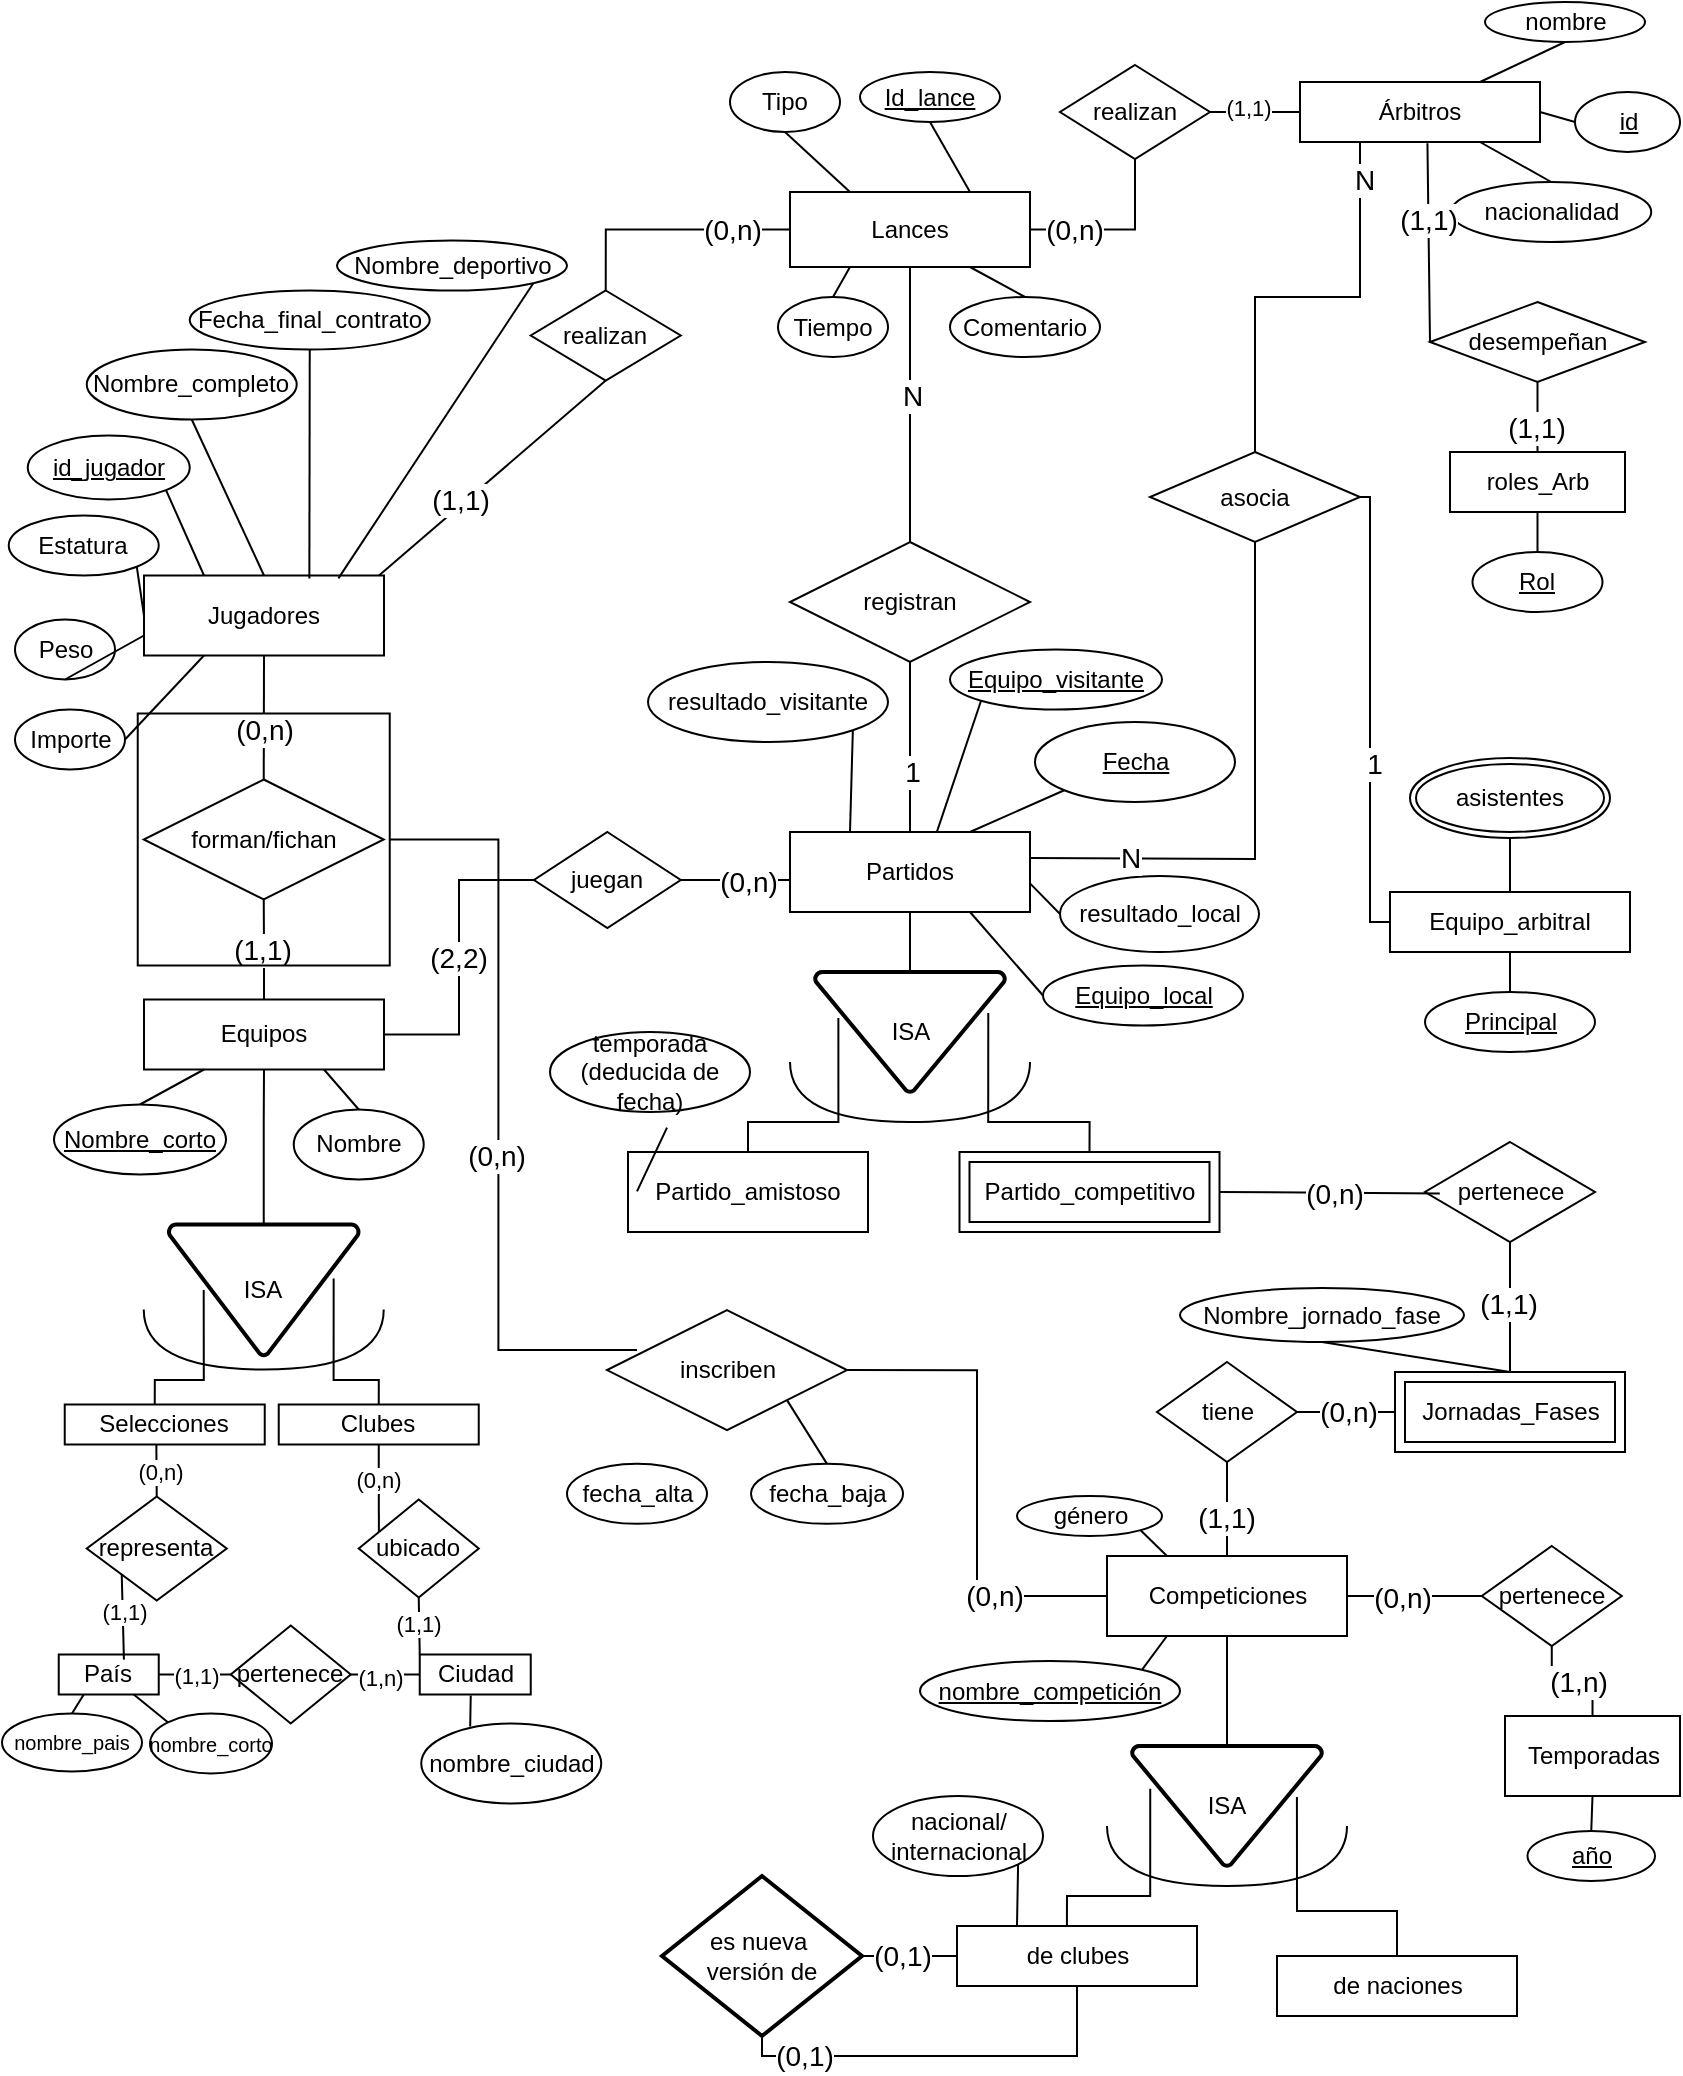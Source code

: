<mxfile version="25.0.3" pages="2">
  <diagram id="R2lEEEUBdFMjLlhIrx00" name="Page-1">
    <mxGraphModel dx="1116" dy="1639" grid="1" gridSize="10" guides="1" tooltips="1" connect="1" arrows="1" fold="1" page="1" pageScale="1" pageWidth="850" pageHeight="1100" math="0" shadow="0" extFonts="Permanent Marker^https://fonts.googleapis.com/css?family=Permanent+Marker">
      <root>
        <mxCell id="0" />
        <mxCell id="1" parent="0" />
        <mxCell id="04urakdWcX9fBKobl6bI-1" value="Partidos" style="rounded=0;whiteSpace=wrap;html=1;" parent="1" vertex="1">
          <mxGeometry x="394" y="-628" width="120" height="40" as="geometry" />
        </mxCell>
        <mxCell id="04urakdWcX9fBKobl6bI-2" value="Equipos" style="rounded=0;whiteSpace=wrap;html=1;" parent="1" vertex="1">
          <mxGeometry x="71" y="-544.25" width="120" height="35" as="geometry" />
        </mxCell>
        <mxCell id="04urakdWcX9fBKobl6bI-6" value="Nombre" style="ellipse;whiteSpace=wrap;html=1;" parent="1" vertex="1">
          <mxGeometry x="145.87" y="-489.25" width="65" height="35" as="geometry" />
        </mxCell>
        <mxCell id="04urakdWcX9fBKobl6bI-9" value="Competiciones" style="rounded=0;whiteSpace=wrap;html=1;" parent="1" vertex="1">
          <mxGeometry x="552.5" y="-266" width="120" height="40" as="geometry" />
        </mxCell>
        <mxCell id="04urakdWcX9fBKobl6bI-11" value="Temporadas" style="rounded=0;whiteSpace=wrap;html=1;" parent="1" vertex="1">
          <mxGeometry x="751.5" y="-186" width="87.5" height="40" as="geometry" />
        </mxCell>
        <mxCell id="04urakdWcX9fBKobl6bI-15" value="Árbitros" style="rounded=0;whiteSpace=wrap;html=1;" parent="1" vertex="1">
          <mxGeometry x="649" y="-1003" width="120" height="30" as="geometry" />
        </mxCell>
        <mxCell id="04urakdWcX9fBKobl6bI-16" value="Equipo_arbitral" style="rounded=0;whiteSpace=wrap;html=1;" parent="1" vertex="1">
          <mxGeometry x="694" y="-598" width="120" height="30" as="geometry" />
        </mxCell>
        <mxCell id="04urakdWcX9fBKobl6bI-17" value="Jugadores" style="rounded=0;whiteSpace=wrap;html=1;" parent="1" vertex="1">
          <mxGeometry x="71" y="-756.25" width="120" height="40" as="geometry" />
        </mxCell>
        <mxCell id="04urakdWcX9fBKobl6bI-18" value="Nombre_completo" style="ellipse;whiteSpace=wrap;html=1;" parent="1" vertex="1">
          <mxGeometry x="42.37" y="-869.25" width="105" height="35" as="geometry" />
        </mxCell>
        <mxCell id="04urakdWcX9fBKobl6bI-19" value="Nombre_deportivo" style="ellipse;whiteSpace=wrap;html=1;" parent="1" vertex="1">
          <mxGeometry x="167.5" y="-923.75" width="115" height="25" as="geometry" />
        </mxCell>
        <mxCell id="04urakdWcX9fBKobl6bI-21" value="Peso" style="ellipse;whiteSpace=wrap;html=1;" parent="1" vertex="1">
          <mxGeometry x="6.5" y="-734.25" width="50" height="30" as="geometry" />
        </mxCell>
        <mxCell id="04urakdWcX9fBKobl6bI-22" value="Estatura" style="ellipse;whiteSpace=wrap;html=1;" parent="1" vertex="1">
          <mxGeometry x="3.37" y="-786.25" width="75" height="30" as="geometry" />
        </mxCell>
        <mxCell id="04urakdWcX9fBKobl6bI-23" value="Fecha_final_contrato" style="ellipse;whiteSpace=wrap;html=1;" parent="1" vertex="1">
          <mxGeometry x="93.87" y="-898.75" width="120" height="29.5" as="geometry" />
        </mxCell>
        <mxCell id="04urakdWcX9fBKobl6bI-24" value="Importe" style="ellipse;whiteSpace=wrap;html=1;" parent="1" vertex="1">
          <mxGeometry x="6.5" y="-689.25" width="55" height="30" as="geometry" />
        </mxCell>
        <mxCell id="04urakdWcX9fBKobl6bI-25" value="Lances" style="rounded=0;whiteSpace=wrap;html=1;" parent="1" vertex="1">
          <mxGeometry x="394" y="-948" width="120" height="37.5" as="geometry" />
        </mxCell>
        <mxCell id="04urakdWcX9fBKobl6bI-26" value="Tipo" style="ellipse;whiteSpace=wrap;html=1;" parent="1" vertex="1">
          <mxGeometry x="364" y="-1008" width="55" height="30" as="geometry" />
        </mxCell>
        <mxCell id="04urakdWcX9fBKobl6bI-27" value="Tiempo" style="ellipse;whiteSpace=wrap;html=1;" parent="1" vertex="1">
          <mxGeometry x="388" y="-895.5" width="55" height="30" as="geometry" />
        </mxCell>
        <mxCell id="04urakdWcX9fBKobl6bI-29" value="Comentario" style="ellipse;whiteSpace=wrap;html=1;" parent="1" vertex="1">
          <mxGeometry x="474" y="-895.5" width="75" height="30" as="geometry" />
        </mxCell>
        <mxCell id="inNDsGXoUcWYAkGI4Rf3-2" value="resultado_local" style="ellipse;whiteSpace=wrap;html=1;" parent="1" vertex="1">
          <mxGeometry x="529" y="-606" width="99.5" height="38" as="geometry" />
        </mxCell>
        <mxCell id="inNDsGXoUcWYAkGI4Rf3-6" value="resultado_visitante" style="ellipse;whiteSpace=wrap;html=1;" parent="1" vertex="1">
          <mxGeometry x="323" y="-713" width="120" height="40" as="geometry" />
        </mxCell>
        <mxCell id="inNDsGXoUcWYAkGI4Rf3-11" value="Partido_amistoso" style="rounded=0;whiteSpace=wrap;html=1;" parent="1" vertex="1">
          <mxGeometry x="313" y="-468" width="120" height="40" as="geometry" />
        </mxCell>
        <mxCell id="YFh-IGeQEtQM-p5CWIq_-4" value="ISA" style="strokeWidth=2;html=1;shape=mxgraph.flowchart.merge_or_storage;whiteSpace=wrap;" parent="1" vertex="1">
          <mxGeometry x="565" y="-171" width="95" height="60" as="geometry" />
        </mxCell>
        <mxCell id="YFh-IGeQEtQM-p5CWIq_-5" value="género" style="ellipse;whiteSpace=wrap;html=1;" parent="1" vertex="1">
          <mxGeometry x="507.5" y="-296" width="72.5" height="20" as="geometry" />
        </mxCell>
        <mxCell id="YFh-IGeQEtQM-p5CWIq_-7" value="de naciones" style="rounded=0;whiteSpace=wrap;html=1;" parent="1" vertex="1">
          <mxGeometry x="637.5" y="-66" width="120" height="30" as="geometry" />
        </mxCell>
        <mxCell id="YFh-IGeQEtQM-p5CWIq_-8" value="de clubes" style="rounded=0;whiteSpace=wrap;html=1;" parent="1" vertex="1">
          <mxGeometry x="477.5" y="-81" width="120" height="30" as="geometry" />
        </mxCell>
        <mxCell id="YFh-IGeQEtQM-p5CWIq_-10" value="nacional/&lt;div&gt;internacional&lt;/div&gt;" style="ellipse;whiteSpace=wrap;html=1;" parent="1" vertex="1">
          <mxGeometry x="435.5" y="-146" width="85" height="40" as="geometry" />
        </mxCell>
        <mxCell id="YFh-IGeQEtQM-p5CWIq_-11" value="es nueva&amp;nbsp;&lt;div&gt;versión de&lt;/div&gt;" style="strokeWidth=2;html=1;shape=mxgraph.flowchart.decision;whiteSpace=wrap;" parent="1" vertex="1">
          <mxGeometry x="330" y="-106" width="100" height="80" as="geometry" />
        </mxCell>
        <mxCell id="YFh-IGeQEtQM-p5CWIq_-15" value="temporada&lt;div&gt;(deducida de fecha)&lt;/div&gt;" style="ellipse;whiteSpace=wrap;html=1;" parent="1" vertex="1">
          <mxGeometry x="274" y="-528" width="100" height="40" as="geometry" />
        </mxCell>
        <mxCell id="YFh-IGeQEtQM-p5CWIq_-20" value="forman/fichan" style="shape=rhombus;perimeter=rhombusPerimeter;whiteSpace=wrap;html=1;align=center;" parent="1" vertex="1">
          <mxGeometry x="70.87" y="-654.25" width="120" height="60" as="geometry" />
        </mxCell>
        <mxCell id="YFh-IGeQEtQM-p5CWIq_-23" value="asocia" style="shape=rhombus;perimeter=rhombusPerimeter;whiteSpace=wrap;html=1;align=center;" parent="1" vertex="1">
          <mxGeometry x="574" y="-818" width="105" height="45" as="geometry" />
        </mxCell>
        <mxCell id="Gta5DQi-riPikVPDDbvj-3" value="realizan" style="shape=rhombus;perimeter=rhombusPerimeter;whiteSpace=wrap;html=1;align=center;" parent="1" vertex="1">
          <mxGeometry x="264.37" y="-898.75" width="75" height="45" as="geometry" />
        </mxCell>
        <mxCell id="Gta5DQi-riPikVPDDbvj-6" value="asistentes" style="ellipse;shape=doubleEllipse;margin=3;whiteSpace=wrap;html=1;align=center;" parent="1" vertex="1">
          <mxGeometry x="704" y="-665" width="100" height="40" as="geometry" />
        </mxCell>
        <mxCell id="Gta5DQi-riPikVPDDbvj-8" value="roles_Arb" style="whiteSpace=wrap;html=1;align=center;" parent="1" vertex="1">
          <mxGeometry x="724" y="-818" width="87.5" height="30" as="geometry" />
        </mxCell>
        <mxCell id="Gta5DQi-riPikVPDDbvj-9" value="Rol" style="ellipse;whiteSpace=wrap;html=1;align=center;fontStyle=4;" parent="1" vertex="1">
          <mxGeometry x="735.25" y="-768" width="65" height="30" as="geometry" />
        </mxCell>
        <mxCell id="Gta5DQi-riPikVPDDbvj-10" value="inscriben" style="shape=rhombus;perimeter=rhombusPerimeter;whiteSpace=wrap;html=1;align=center;" parent="1" vertex="1">
          <mxGeometry x="302.5" y="-388.94" width="120" height="60" as="geometry" />
        </mxCell>
        <mxCell id="Gta5DQi-riPikVPDDbvj-18" value="desempeñan" style="shape=rhombus;perimeter=rhombusPerimeter;whiteSpace=wrap;html=1;align=center;" parent="1" vertex="1">
          <mxGeometry x="714" y="-893" width="107.5" height="40" as="geometry" />
        </mxCell>
        <mxCell id="Gta5DQi-riPikVPDDbvj-20" value="año" style="ellipse;whiteSpace=wrap;html=1;align=center;fontStyle=4;" parent="1" vertex="1">
          <mxGeometry x="762.75" y="-128.5" width="63.75" height="25" as="geometry" />
        </mxCell>
        <mxCell id="Gta5DQi-riPikVPDDbvj-22" value="pertenece" style="shape=rhombus;perimeter=rhombusPerimeter;whiteSpace=wrap;html=1;align=center;" parent="1" vertex="1">
          <mxGeometry x="711.5" y="-473" width="85" height="50" as="geometry" />
        </mxCell>
        <mxCell id="Gta5DQi-riPikVPDDbvj-24" value="nombre_competición" style="ellipse;whiteSpace=wrap;html=1;align=center;fontStyle=4;" parent="1" vertex="1">
          <mxGeometry x="459" y="-213.5" width="130" height="30" as="geometry" />
        </mxCell>
        <mxCell id="Gta5DQi-riPikVPDDbvj-27" value="nacionalidad" style="ellipse;whiteSpace=wrap;html=1;align=center;" parent="1" vertex="1">
          <mxGeometry x="724.63" y="-953" width="100" height="30" as="geometry" />
        </mxCell>
        <mxCell id="Gta5DQi-riPikVPDDbvj-28" value="id" style="ellipse;whiteSpace=wrap;html=1;align=center;fontStyle=4;" parent="1" vertex="1">
          <mxGeometry x="786.5" y="-998" width="52.5" height="30" as="geometry" />
        </mxCell>
        <mxCell id="Gta5DQi-riPikVPDDbvj-29" value="nombre" style="ellipse;whiteSpace=wrap;html=1;align=center;" parent="1" vertex="1">
          <mxGeometry x="741.5" y="-1043" width="80" height="20" as="geometry" />
        </mxCell>
        <mxCell id="Gta5DQi-riPikVPDDbvj-33" value="fecha_alta" style="ellipse;whiteSpace=wrap;html=1;align=center;" parent="1" vertex="1">
          <mxGeometry x="282.5" y="-312.07" width="70" height="30" as="geometry" />
        </mxCell>
        <mxCell id="Gta5DQi-riPikVPDDbvj-35" value="fecha_baja" style="ellipse;whiteSpace=wrap;html=1;align=center;" parent="1" vertex="1">
          <mxGeometry x="374.5" y="-312.07" width="76" height="30" as="geometry" />
        </mxCell>
        <mxCell id="Gta5DQi-riPikVPDDbvj-36" value="registran" style="shape=rhombus;perimeter=rhombusPerimeter;whiteSpace=wrap;html=1;align=center;" parent="1" vertex="1">
          <mxGeometry x="394" y="-773" width="120" height="60" as="geometry" />
        </mxCell>
        <mxCell id="Gta5DQi-riPikVPDDbvj-40" value="realizan" style="shape=rhombus;perimeter=rhombusPerimeter;whiteSpace=wrap;html=1;align=center;" parent="1" vertex="1">
          <mxGeometry x="529" y="-1011.5" width="75" height="47" as="geometry" />
        </mxCell>
        <mxCell id="Gta5DQi-riPikVPDDbvj-48" value="ISA" style="strokeWidth=2;html=1;shape=mxgraph.flowchart.merge_or_storage;whiteSpace=wrap;" parent="1" vertex="1">
          <mxGeometry x="406.5" y="-558" width="95" height="60" as="geometry" />
        </mxCell>
        <mxCell id="cS88r38_KW8MVmtZ6D21-2" value="ISA" style="strokeWidth=2;html=1;shape=mxgraph.flowchart.merge_or_storage;whiteSpace=wrap;" parent="1" vertex="1">
          <mxGeometry x="83.37" y="-431.75" width="95" height="65.5" as="geometry" />
        </mxCell>
        <mxCell id="cS88r38_KW8MVmtZ6D21-3" value="Selecciones" style="rounded=0;whiteSpace=wrap;html=1;" parent="1" vertex="1">
          <mxGeometry x="31.37" y="-341.75" width="100" height="20" as="geometry" />
        </mxCell>
        <mxCell id="cS88r38_KW8MVmtZ6D21-5" value="Clubes" style="rounded=0;whiteSpace=wrap;html=1;" parent="1" vertex="1">
          <mxGeometry x="138.37" y="-341.75" width="100" height="20" as="geometry" />
        </mxCell>
        <mxCell id="cS88r38_KW8MVmtZ6D21-15" value="Jornadas_Fases" style="shape=ext;margin=3;double=1;whiteSpace=wrap;html=1;align=center;" parent="1" vertex="1">
          <mxGeometry x="696.5" y="-358" width="115" height="40" as="geometry" />
        </mxCell>
        <mxCell id="cS88r38_KW8MVmtZ6D21-17" value="tiene" style="shape=rhombus;perimeter=rhombusPerimeter;whiteSpace=wrap;html=1;align=center;" parent="1" vertex="1">
          <mxGeometry x="577.5" y="-363" width="70" height="50" as="geometry" />
        </mxCell>
        <mxCell id="cS88r38_KW8MVmtZ6D21-23" value="pertenece" style="shape=rhombus;perimeter=rhombusPerimeter;whiteSpace=wrap;html=1;align=center;" parent="1" vertex="1">
          <mxGeometry x="739.88" y="-271" width="70" height="50" as="geometry" />
        </mxCell>
        <mxCell id="LJqsEhRlSRcl8UIKpy76-1" value="" style="endArrow=none;html=1;rounded=0;fontSize=12;startSize=8;endSize=8;curved=1;entryX=0.5;entryY=1;entryDx=0;entryDy=0;exitX=0.5;exitY=0;exitDx=0;exitDy=0;" parent="1" source="Gta5DQi-riPikVPDDbvj-8" target="Gta5DQi-riPikVPDDbvj-18" edge="1">
          <mxGeometry width="50" height="50" relative="1" as="geometry">
            <mxPoint x="632.75" y="-807.5" as="sourcePoint" />
            <mxPoint x="682.75" y="-857.5" as="targetPoint" />
          </mxGeometry>
        </mxCell>
        <mxCell id="TzkVPNW5jithaWXrd3FV-46" value="&lt;font style=&quot;font-size: 14px;&quot;&gt;(1,1)&lt;/font&gt;" style="edgeLabel;html=1;align=center;verticalAlign=middle;resizable=0;points=[];" parent="LJqsEhRlSRcl8UIKpy76-1" vertex="1" connectable="0">
          <mxGeometry x="-0.319" y="1" relative="1" as="geometry">
            <mxPoint as="offset" />
          </mxGeometry>
        </mxCell>
        <mxCell id="LJqsEhRlSRcl8UIKpy76-2" value="" style="endArrow=none;html=1;rounded=0;fontSize=12;startSize=8;endSize=8;curved=1;entryX=0;entryY=0.5;entryDx=0;entryDy=0;exitX=0.531;exitY=1.022;exitDx=0;exitDy=0;exitPerimeter=0;" parent="1" source="04urakdWcX9fBKobl6bI-15" target="Gta5DQi-riPikVPDDbvj-18" edge="1">
          <mxGeometry width="50" height="50" relative="1" as="geometry">
            <mxPoint x="676.5" y="-753" as="sourcePoint" />
            <mxPoint x="726.5" y="-803" as="targetPoint" />
          </mxGeometry>
        </mxCell>
        <mxCell id="TzkVPNW5jithaWXrd3FV-47" value="&lt;font style=&quot;font-size: 14px;&quot;&gt;(1,1)&lt;/font&gt;" style="edgeLabel;html=1;align=center;verticalAlign=middle;resizable=0;points=[];" parent="LJqsEhRlSRcl8UIKpy76-2" vertex="1" connectable="0">
          <mxGeometry x="-0.233" relative="1" as="geometry">
            <mxPoint as="offset" />
          </mxGeometry>
        </mxCell>
        <mxCell id="LJqsEhRlSRcl8UIKpy76-3" value="" style="endArrow=none;html=1;rounded=0;fontSize=12;startSize=8;endSize=8;entryX=0.25;entryY=1;entryDx=0;entryDy=0;exitX=0.5;exitY=0;exitDx=0;exitDy=0;edgeStyle=orthogonalEdgeStyle;" parent="1" source="YFh-IGeQEtQM-p5CWIq_-23" target="04urakdWcX9fBKobl6bI-15" edge="1">
          <mxGeometry width="50" height="50" relative="1" as="geometry">
            <mxPoint x="669" y="-758" as="sourcePoint" />
            <mxPoint x="719" y="-808" as="targetPoint" />
          </mxGeometry>
        </mxCell>
        <mxCell id="SiwQUYb9ngDk87hLv0Yr-3" value="&lt;font style=&quot;font-size: 14px;&quot;&gt;N&lt;/font&gt;" style="edgeLabel;html=1;align=center;verticalAlign=middle;resizable=0;points=[];" parent="LJqsEhRlSRcl8UIKpy76-3" vertex="1" connectable="0">
          <mxGeometry x="0.658" relative="1" as="geometry">
            <mxPoint x="2" y="-17" as="offset" />
          </mxGeometry>
        </mxCell>
        <mxCell id="LJqsEhRlSRcl8UIKpy76-4" value="" style="endArrow=none;html=1;rounded=0;fontSize=12;startSize=8;endSize=8;entryX=1;entryY=0.5;entryDx=0;entryDy=0;exitX=0;exitY=0.5;exitDx=0;exitDy=0;edgeStyle=orthogonalEdgeStyle;" parent="1" source="04urakdWcX9fBKobl6bI-16" target="YFh-IGeQEtQM-p5CWIq_-23" edge="1">
          <mxGeometry width="50" height="50" relative="1" as="geometry">
            <mxPoint x="669" y="-618" as="sourcePoint" />
            <mxPoint x="719" y="-668" as="targetPoint" />
            <Array as="points">
              <mxPoint x="684" y="-583" />
              <mxPoint x="684" y="-795" />
            </Array>
          </mxGeometry>
        </mxCell>
        <mxCell id="SiwQUYb9ngDk87hLv0Yr-30" value="&lt;font style=&quot;font-size: 14px;&quot;&gt;1&lt;/font&gt;" style="edgeLabel;html=1;align=center;verticalAlign=middle;resizable=0;points=[];" parent="LJqsEhRlSRcl8UIKpy76-4" vertex="1" connectable="0">
          <mxGeometry x="-0.212" y="-2" relative="1" as="geometry">
            <mxPoint as="offset" />
          </mxGeometry>
        </mxCell>
        <mxCell id="LJqsEhRlSRcl8UIKpy76-5" value="" style="endArrow=none;html=1;rounded=0;fontSize=12;startSize=8;endSize=8;entryX=0.5;entryY=1;entryDx=0;entryDy=0;exitX=1;exitY=0.5;exitDx=0;exitDy=0;edgeStyle=orthogonalEdgeStyle;" parent="1" source="04urakdWcX9fBKobl6bI-25" target="Gta5DQi-riPikVPDDbvj-40" edge="1">
          <mxGeometry width="50" height="50" relative="1" as="geometry">
            <mxPoint x="669" y="-608" as="sourcePoint" />
            <mxPoint x="719" y="-658" as="targetPoint" />
          </mxGeometry>
        </mxCell>
        <mxCell id="TzkVPNW5jithaWXrd3FV-45" value="&lt;font style=&quot;font-size: 14px;&quot;&gt;(0,n)&lt;/font&gt;" style="edgeLabel;html=1;align=center;verticalAlign=middle;resizable=0;points=[];" parent="LJqsEhRlSRcl8UIKpy76-5" vertex="1" connectable="0">
          <mxGeometry x="-0.499" relative="1" as="geometry">
            <mxPoint as="offset" />
          </mxGeometry>
        </mxCell>
        <mxCell id="LJqsEhRlSRcl8UIKpy76-6" value="" style="endArrow=none;html=1;rounded=0;fontSize=12;startSize=8;endSize=8;curved=1;exitX=1;exitY=0.5;exitDx=0;exitDy=0;entryX=0;entryY=0.5;entryDx=0;entryDy=0;" parent="1" source="Gta5DQi-riPikVPDDbvj-40" target="04urakdWcX9fBKobl6bI-15" edge="1">
          <mxGeometry width="50" height="50" relative="1" as="geometry">
            <mxPoint x="669" y="-608" as="sourcePoint" />
            <mxPoint x="639" y="-994" as="targetPoint" />
          </mxGeometry>
        </mxCell>
        <mxCell id="TzkVPNW5jithaWXrd3FV-44" value="(1,1)" style="edgeLabel;html=1;align=center;verticalAlign=middle;resizable=0;points=[];" parent="LJqsEhRlSRcl8UIKpy76-6" vertex="1" connectable="0">
          <mxGeometry x="-0.15" y="2" relative="1" as="geometry">
            <mxPoint as="offset" />
          </mxGeometry>
        </mxCell>
        <mxCell id="LJqsEhRlSRcl8UIKpy76-8" value="" style="endArrow=none;html=1;rounded=0;fontSize=12;startSize=8;endSize=8;entryX=0;entryY=0.5;entryDx=0;entryDy=0;exitX=0.5;exitY=0;exitDx=0;exitDy=0;edgeStyle=orthogonalEdgeStyle;" parent="1" source="Gta5DQi-riPikVPDDbvj-3" target="04urakdWcX9fBKobl6bI-25" edge="1">
          <mxGeometry width="50" height="50" relative="1" as="geometry">
            <mxPoint x="539" y="-828" as="sourcePoint" />
            <mxPoint x="589" y="-878" as="targetPoint" />
          </mxGeometry>
        </mxCell>
        <mxCell id="TzkVPNW5jithaWXrd3FV-42" value="&lt;font style=&quot;font-size: 14px;&quot;&gt;(0,n)&lt;/font&gt;" style="edgeLabel;html=1;align=center;verticalAlign=middle;resizable=0;points=[];" parent="LJqsEhRlSRcl8UIKpy76-8" vertex="1" connectable="0">
          <mxGeometry x="0.521" relative="1" as="geometry">
            <mxPoint as="offset" />
          </mxGeometry>
        </mxCell>
        <mxCell id="LJqsEhRlSRcl8UIKpy76-9" value="" style="endArrow=none;html=1;rounded=0;fontSize=12;startSize=8;endSize=8;curved=1;entryX=0.5;entryY=1;entryDx=0;entryDy=0;exitX=0.5;exitY=0;exitDx=0;exitDy=0;" parent="1" source="Gta5DQi-riPikVPDDbvj-36" target="04urakdWcX9fBKobl6bI-25" edge="1">
          <mxGeometry width="50" height="50" relative="1" as="geometry">
            <mxPoint x="539" y="-738" as="sourcePoint" />
            <mxPoint x="589" y="-788" as="targetPoint" />
          </mxGeometry>
        </mxCell>
        <mxCell id="SiwQUYb9ngDk87hLv0Yr-42" value="&lt;font style=&quot;font-size: 14px;&quot;&gt;N&lt;/font&gt;" style="edgeLabel;html=1;align=center;verticalAlign=middle;resizable=0;points=[];" parent="LJqsEhRlSRcl8UIKpy76-9" vertex="1" connectable="0">
          <mxGeometry x="0.062" y="-1" relative="1" as="geometry">
            <mxPoint as="offset" />
          </mxGeometry>
        </mxCell>
        <mxCell id="LJqsEhRlSRcl8UIKpy76-10" value="" style="endArrow=none;html=1;rounded=0;fontSize=12;startSize=8;endSize=8;curved=1;entryX=0.5;entryY=1;entryDx=0;entryDy=0;exitX=0.979;exitY=0;exitDx=0;exitDy=0;exitPerimeter=0;" parent="1" source="04urakdWcX9fBKobl6bI-17" target="Gta5DQi-riPikVPDDbvj-3" edge="1">
          <mxGeometry width="50" height="50" relative="1" as="geometry">
            <mxPoint x="539" y="-874.25" as="sourcePoint" />
            <mxPoint x="589" y="-924.25" as="targetPoint" />
          </mxGeometry>
        </mxCell>
        <mxCell id="TzkVPNW5jithaWXrd3FV-43" value="&lt;font style=&quot;font-size: 14px;&quot;&gt;(1,1)&lt;/font&gt;" style="edgeLabel;html=1;align=center;verticalAlign=middle;resizable=0;points=[];" parent="LJqsEhRlSRcl8UIKpy76-10" vertex="1" connectable="0">
          <mxGeometry x="-0.289" y="-1" relative="1" as="geometry">
            <mxPoint x="-1" y="-4" as="offset" />
          </mxGeometry>
        </mxCell>
        <mxCell id="LJqsEhRlSRcl8UIKpy76-13" value="" style="endArrow=none;html=1;rounded=0;fontSize=12;startSize=8;endSize=8;entryX=0.5;entryY=1;entryDx=0;entryDy=0;exitX=0.5;exitY=0;exitDx=0;exitDy=0;edgeStyle=orthogonalEdgeStyle;" parent="1" source="04urakdWcX9fBKobl6bI-2" target="YFh-IGeQEtQM-p5CWIq_-20" edge="1">
          <mxGeometry width="50" height="50" relative="1" as="geometry">
            <mxPoint x="539" y="-684.25" as="sourcePoint" />
            <mxPoint x="589" y="-734.25" as="targetPoint" />
          </mxGeometry>
        </mxCell>
        <mxCell id="SiwQUYb9ngDk87hLv0Yr-32" value="&lt;font style=&quot;font-size: 14px;&quot;&gt;(1,1)&lt;/font&gt;" style="edgeLabel;html=1;align=center;verticalAlign=middle;resizable=0;points=[];" parent="LJqsEhRlSRcl8UIKpy76-13" vertex="1" connectable="0">
          <mxGeometry x="-0.224" y="-3" relative="1" as="geometry">
            <mxPoint x="-4" y="-6" as="offset" />
          </mxGeometry>
        </mxCell>
        <mxCell id="LJqsEhRlSRcl8UIKpy76-14" value="" style="endArrow=none;html=1;rounded=0;fontSize=12;startSize=8;endSize=8;entryX=0.5;entryY=1;entryDx=0;entryDy=0;edgeStyle=elbowEdgeStyle;elbow=vertical;exitX=0.5;exitY=0;exitDx=0;exitDy=0;exitPerimeter=0;" parent="1" source="cS88r38_KW8MVmtZ6D21-2" target="04urakdWcX9fBKobl6bI-2" edge="1">
          <mxGeometry width="50" height="50" relative="1" as="geometry">
            <mxPoint x="539" y="-474.25" as="sourcePoint" />
            <mxPoint x="589" y="-524.25" as="targetPoint" />
            <Array as="points">
              <mxPoint x="139" y="-484.25" />
            </Array>
          </mxGeometry>
        </mxCell>
        <mxCell id="LJqsEhRlSRcl8UIKpy76-15" value="" style="endArrow=none;html=1;rounded=0;fontSize=12;startSize=8;endSize=8;entryX=1;entryY=0.5;entryDx=0;entryDy=0;exitX=0.125;exitY=0.333;exitDx=0;exitDy=0;exitPerimeter=0;edgeStyle=orthogonalEdgeStyle;" parent="1" source="Gta5DQi-riPikVPDDbvj-10" target="XiUle8GG6skzjTlj86Vm-17" edge="1">
          <mxGeometry width="50" height="50" relative="1" as="geometry">
            <mxPoint x="539" y="-338" as="sourcePoint" />
            <mxPoint x="589" y="-388" as="targetPoint" />
          </mxGeometry>
        </mxCell>
        <mxCell id="SiwQUYb9ngDk87hLv0Yr-49" value="&lt;font style=&quot;font-size: 14px;&quot;&gt;(0,n)&lt;/font&gt;" style="edgeLabel;html=1;align=center;verticalAlign=middle;resizable=0;points=[];" parent="LJqsEhRlSRcl8UIKpy76-15" vertex="1" connectable="0">
          <mxGeometry x="-0.121" y="1" relative="1" as="geometry">
            <mxPoint as="offset" />
          </mxGeometry>
        </mxCell>
        <mxCell id="LJqsEhRlSRcl8UIKpy76-16" value="" style="endArrow=none;html=1;rounded=0;fontSize=12;startSize=8;endSize=8;entryX=0.184;entryY=0.5;entryDx=0;entryDy=0;entryPerimeter=0;exitX=0.45;exitY=0;exitDx=0;exitDy=0;exitPerimeter=0;edgeStyle=orthogonalEdgeStyle;" parent="1" source="cS88r38_KW8MVmtZ6D21-3" target="cS88r38_KW8MVmtZ6D21-2" edge="1">
          <mxGeometry width="50" height="50" relative="1" as="geometry">
            <mxPoint x="553.37" y="-431.75" as="sourcePoint" />
            <mxPoint x="603.37" y="-481.75" as="targetPoint" />
          </mxGeometry>
        </mxCell>
        <mxCell id="LJqsEhRlSRcl8UIKpy76-17" value="" style="endArrow=none;html=1;rounded=0;fontSize=12;startSize=8;endSize=8;exitX=0.5;exitY=0;exitDx=0;exitDy=0;entryX=0.868;entryY=0.412;entryDx=0;entryDy=0;entryPerimeter=0;edgeStyle=orthogonalEdgeStyle;" parent="1" source="cS88r38_KW8MVmtZ6D21-5" target="cS88r38_KW8MVmtZ6D21-2" edge="1">
          <mxGeometry width="50" height="50" relative="1" as="geometry">
            <mxPoint x="553.37" y="-431.75" as="sourcePoint" />
            <mxPoint x="173.37" y="-401.75" as="targetPoint" />
          </mxGeometry>
        </mxCell>
        <mxCell id="LJqsEhRlSRcl8UIKpy76-18" value="" style="endArrow=none;html=1;rounded=0;fontSize=12;startSize=8;endSize=8;entryX=1;entryY=0.5;entryDx=0;entryDy=0;exitX=0;exitY=0.5;exitDx=0;exitDy=0;edgeStyle=orthogonalEdgeStyle;" parent="1" source="04urakdWcX9fBKobl6bI-9" target="Gta5DQi-riPikVPDDbvj-10" edge="1">
          <mxGeometry width="50" height="50" relative="1" as="geometry">
            <mxPoint x="539" y="-338" as="sourcePoint" />
            <mxPoint x="589" y="-388" as="targetPoint" />
          </mxGeometry>
        </mxCell>
        <mxCell id="SiwQUYb9ngDk87hLv0Yr-50" value="&lt;font style=&quot;font-size: 14px;&quot;&gt;(0,n)&lt;/font&gt;" style="edgeLabel;html=1;align=center;verticalAlign=middle;resizable=0;points=[];" parent="LJqsEhRlSRcl8UIKpy76-18" vertex="1" connectable="0">
          <mxGeometry x="-0.53" y="2" relative="1" as="geometry">
            <mxPoint y="-2" as="offset" />
          </mxGeometry>
        </mxCell>
        <mxCell id="LJqsEhRlSRcl8UIKpy76-19" value="" style="endArrow=none;html=1;rounded=0;fontSize=12;startSize=8;endSize=8;curved=1;entryX=0;entryY=0.5;entryDx=0;entryDy=0;exitX=1;exitY=0.5;exitDx=0;exitDy=0;exitPerimeter=0;" parent="1" source="YFh-IGeQEtQM-p5CWIq_-11" target="YFh-IGeQEtQM-p5CWIq_-8" edge="1">
          <mxGeometry width="50" height="50" relative="1" as="geometry">
            <mxPoint x="387.5" y="-76" as="sourcePoint" />
            <mxPoint x="667.5" y="-276" as="targetPoint" />
          </mxGeometry>
        </mxCell>
        <mxCell id="SiwQUYb9ngDk87hLv0Yr-55" value="&lt;font style=&quot;font-size: 14px;&quot;&gt;(0,1)&lt;/font&gt;" style="edgeLabel;html=1;align=center;verticalAlign=middle;resizable=0;points=[];" parent="LJqsEhRlSRcl8UIKpy76-19" vertex="1" connectable="0">
          <mxGeometry x="-0.163" relative="1" as="geometry">
            <mxPoint as="offset" />
          </mxGeometry>
        </mxCell>
        <mxCell id="LJqsEhRlSRcl8UIKpy76-20" value="" style="endArrow=none;html=1;rounded=0;fontSize=12;startSize=8;endSize=8;exitX=0.5;exitY=1;exitDx=0;exitDy=0;exitPerimeter=0;entryX=0.5;entryY=1;entryDx=0;entryDy=0;edgeStyle=orthogonalEdgeStyle;" parent="1" source="YFh-IGeQEtQM-p5CWIq_-11" target="YFh-IGeQEtQM-p5CWIq_-8" edge="1">
          <mxGeometry width="50" height="50" relative="1" as="geometry">
            <mxPoint x="617.5" y="-226" as="sourcePoint" />
            <mxPoint x="667.5" y="-276" as="targetPoint" />
          </mxGeometry>
        </mxCell>
        <mxCell id="SiwQUYb9ngDk87hLv0Yr-56" value="&lt;font style=&quot;font-size: 14px;&quot;&gt;(0,1)&lt;/font&gt;" style="edgeLabel;html=1;align=center;verticalAlign=middle;resizable=0;points=[];" parent="LJqsEhRlSRcl8UIKpy76-20" vertex="1" connectable="0">
          <mxGeometry x="-0.699" relative="1" as="geometry">
            <mxPoint as="offset" />
          </mxGeometry>
        </mxCell>
        <mxCell id="LJqsEhRlSRcl8UIKpy76-22" value="" style="endArrow=none;html=1;rounded=0;fontSize=12;startSize=8;endSize=8;exitX=0.458;exitY=0.018;exitDx=0;exitDy=0;exitPerimeter=0;entryX=0.096;entryY=0.356;entryDx=0;entryDy=0;entryPerimeter=0;edgeStyle=orthogonalEdgeStyle;" parent="1" source="YFh-IGeQEtQM-p5CWIq_-8" target="YFh-IGeQEtQM-p5CWIq_-4" edge="1">
          <mxGeometry width="50" height="50" relative="1" as="geometry">
            <mxPoint x="617.5" y="-241" as="sourcePoint" />
            <mxPoint x="667.5" y="-291" as="targetPoint" />
          </mxGeometry>
        </mxCell>
        <mxCell id="LJqsEhRlSRcl8UIKpy76-23" value="" style="endArrow=none;html=1;rounded=0;fontSize=12;startSize=8;endSize=8;exitX=0.5;exitY=0;exitDx=0;exitDy=0;entryX=0.868;entryY=0.426;entryDx=0;entryDy=0;entryPerimeter=0;edgeStyle=orthogonalEdgeStyle;" parent="1" source="YFh-IGeQEtQM-p5CWIq_-7" target="YFh-IGeQEtQM-p5CWIq_-4" edge="1">
          <mxGeometry width="50" height="50" relative="1" as="geometry">
            <mxPoint x="617.5" y="-241" as="sourcePoint" />
            <mxPoint x="667.5" y="-291" as="targetPoint" />
          </mxGeometry>
        </mxCell>
        <mxCell id="LJqsEhRlSRcl8UIKpy76-24" value="" style="endArrow=none;html=1;rounded=0;fontSize=12;startSize=8;endSize=8;curved=1;exitX=0.5;exitY=0;exitDx=0;exitDy=0;exitPerimeter=0;entryX=0.5;entryY=1;entryDx=0;entryDy=0;" parent="1" source="YFh-IGeQEtQM-p5CWIq_-4" target="04urakdWcX9fBKobl6bI-9" edge="1">
          <mxGeometry width="50" height="50" relative="1" as="geometry">
            <mxPoint x="617.5" y="-306" as="sourcePoint" />
            <mxPoint x="667.5" y="-356" as="targetPoint" />
          </mxGeometry>
        </mxCell>
        <mxCell id="LJqsEhRlSRcl8UIKpy76-27" value="" style="endArrow=none;html=1;rounded=0;fontSize=12;startSize=8;endSize=8;entryX=0.5;entryY=0;entryDx=0;entryDy=0;exitX=0.5;exitY=1;exitDx=0;exitDy=0;edgeStyle=orthogonalEdgeStyle;" parent="1" source="cS88r38_KW8MVmtZ6D21-23" target="04urakdWcX9fBKobl6bI-11" edge="1">
          <mxGeometry width="50" height="50" relative="1" as="geometry">
            <mxPoint x="758.88" y="-213.5" as="sourcePoint" />
            <mxPoint x="806.13" y="-216" as="targetPoint" />
          </mxGeometry>
        </mxCell>
        <mxCell id="SiwQUYb9ngDk87hLv0Yr-53" value="&lt;font style=&quot;font-size: 14px;&quot;&gt;(1,n)&lt;/font&gt;" style="edgeLabel;html=1;align=center;verticalAlign=middle;resizable=0;points=[];" parent="LJqsEhRlSRcl8UIKpy76-27" vertex="1" connectable="0">
          <mxGeometry x="0.092" relative="1" as="geometry">
            <mxPoint as="offset" />
          </mxGeometry>
        </mxCell>
        <mxCell id="LJqsEhRlSRcl8UIKpy76-28" value="" style="endArrow=none;html=1;rounded=0;fontSize=12;startSize=8;endSize=8;exitX=0.5;exitY=0;exitDx=0;exitDy=0;edgeStyle=orthogonalEdgeStyle;entryX=0.5;entryY=1;entryDx=0;entryDy=0;" parent="1" source="04urakdWcX9fBKobl6bI-9" target="cS88r38_KW8MVmtZ6D21-17" edge="1">
          <mxGeometry width="50" height="50" relative="1" as="geometry">
            <mxPoint x="657.5" y="-306" as="sourcePoint" />
            <mxPoint x="613" y="-311" as="targetPoint" />
            <Array as="points">
              <mxPoint x="613" y="-290" />
              <mxPoint x="613" y="-290" />
            </Array>
          </mxGeometry>
        </mxCell>
        <mxCell id="SiwQUYb9ngDk87hLv0Yr-60" value="&lt;font style=&quot;font-size: 14px;&quot;&gt;(1,1)&lt;/font&gt;" style="edgeLabel;html=1;align=center;verticalAlign=middle;resizable=0;points=[];" parent="LJqsEhRlSRcl8UIKpy76-28" vertex="1" connectable="0">
          <mxGeometry x="-0.184" y="1" relative="1" as="geometry">
            <mxPoint as="offset" />
          </mxGeometry>
        </mxCell>
        <mxCell id="LJqsEhRlSRcl8UIKpy76-30" value="" style="endArrow=none;html=1;rounded=0;fontSize=12;startSize=8;endSize=8;entryX=0;entryY=0.5;entryDx=0;entryDy=0;exitX=1;exitY=0.5;exitDx=0;exitDy=0;edgeStyle=orthogonalEdgeStyle;" parent="1" source="cS88r38_KW8MVmtZ6D21-17" target="cS88r38_KW8MVmtZ6D21-15" edge="1">
          <mxGeometry width="50" height="50" relative="1" as="geometry">
            <mxPoint x="657.5" y="-306" as="sourcePoint" />
            <mxPoint x="842.5" y="-336" as="targetPoint" />
          </mxGeometry>
        </mxCell>
        <mxCell id="SiwQUYb9ngDk87hLv0Yr-59" value="&lt;font style=&quot;font-size: 14px;&quot;&gt;(0,n)&lt;/font&gt;" style="edgeLabel;html=1;align=center;verticalAlign=middle;resizable=0;points=[];" parent="LJqsEhRlSRcl8UIKpy76-30" vertex="1" connectable="0">
          <mxGeometry x="0.04" relative="1" as="geometry">
            <mxPoint as="offset" />
          </mxGeometry>
        </mxCell>
        <mxCell id="LJqsEhRlSRcl8UIKpy76-31" value="" style="endArrow=none;html=1;rounded=0;fontSize=12;startSize=8;endSize=8;curved=1;entryX=1;entryY=0.5;entryDx=0;entryDy=0;exitX=0.087;exitY=0.515;exitDx=0;exitDy=0;exitPerimeter=0;" parent="1" source="Gta5DQi-riPikVPDDbvj-22" target="XiUle8GG6skzjTlj86Vm-5" edge="1">
          <mxGeometry width="50" height="50" relative="1" as="geometry">
            <mxPoint x="579" y="-358" as="sourcePoint" />
            <mxPoint x="534" y="-428" as="targetPoint" />
          </mxGeometry>
        </mxCell>
        <mxCell id="SiwQUYb9ngDk87hLv0Yr-52" value="&lt;font style=&quot;font-size: 14px;&quot;&gt;(0,n)&lt;/font&gt;" style="edgeLabel;html=1;align=center;verticalAlign=middle;resizable=0;points=[];" parent="LJqsEhRlSRcl8UIKpy76-31" vertex="1" connectable="0">
          <mxGeometry x="-0.026" relative="1" as="geometry">
            <mxPoint as="offset" />
          </mxGeometry>
        </mxCell>
        <mxCell id="LJqsEhRlSRcl8UIKpy76-32" value="" style="endArrow=none;html=1;rounded=0;fontSize=12;startSize=8;endSize=8;entryX=0.912;entryY=0.342;entryDx=0;entryDy=0;entryPerimeter=0;exitX=0.5;exitY=0;exitDx=0;exitDy=0;edgeStyle=orthogonalEdgeStyle;" parent="1" source="XiUle8GG6skzjTlj86Vm-5" target="Gta5DQi-riPikVPDDbvj-48" edge="1">
          <mxGeometry width="50" height="50" relative="1" as="geometry">
            <mxPoint x="534" y="-468" as="sourcePoint" />
            <mxPoint x="629" y="-508" as="targetPoint" />
          </mxGeometry>
        </mxCell>
        <mxCell id="LJqsEhRlSRcl8UIKpy76-33" value="" style="endArrow=none;html=1;rounded=0;fontSize=12;startSize=8;endSize=8;exitX=0.5;exitY=0;exitDx=0;exitDy=0;entryX=0.123;entryY=0.384;entryDx=0;entryDy=0;entryPerimeter=0;edgeStyle=orthogonalEdgeStyle;" parent="1" source="inNDsGXoUcWYAkGI4Rf3-11" target="Gta5DQi-riPikVPDDbvj-48" edge="1">
          <mxGeometry width="50" height="50" relative="1" as="geometry">
            <mxPoint x="579" y="-458" as="sourcePoint" />
            <mxPoint x="629" y="-508" as="targetPoint" />
          </mxGeometry>
        </mxCell>
        <mxCell id="LJqsEhRlSRcl8UIKpy76-34" value="" style="endArrow=none;html=1;rounded=0;fontSize=12;startSize=8;endSize=8;curved=1;exitX=0.5;exitY=0;exitDx=0;exitDy=0;exitPerimeter=0;entryX=0.5;entryY=1;entryDx=0;entryDy=0;" parent="1" source="Gta5DQi-riPikVPDDbvj-48" target="04urakdWcX9fBKobl6bI-1" edge="1">
          <mxGeometry width="50" height="50" relative="1" as="geometry">
            <mxPoint x="579" y="-578" as="sourcePoint" />
            <mxPoint x="629" y="-628" as="targetPoint" />
          </mxGeometry>
        </mxCell>
        <mxCell id="LJqsEhRlSRcl8UIKpy76-35" value="" style="endArrow=none;html=1;rounded=0;fontSize=12;startSize=8;endSize=8;curved=1;exitX=0.5;exitY=0;exitDx=0;exitDy=0;entryX=0.5;entryY=1;entryDx=0;entryDy=0;" parent="1" source="04urakdWcX9fBKobl6bI-1" target="Gta5DQi-riPikVPDDbvj-36" edge="1">
          <mxGeometry width="50" height="50" relative="1" as="geometry">
            <mxPoint x="579" y="-698" as="sourcePoint" />
            <mxPoint x="629" y="-748" as="targetPoint" />
          </mxGeometry>
        </mxCell>
        <mxCell id="SiwQUYb9ngDk87hLv0Yr-40" value="&lt;font style=&quot;font-size: 14px;&quot;&gt;1&lt;/font&gt;" style="edgeLabel;html=1;align=center;verticalAlign=middle;resizable=0;points=[];" parent="LJqsEhRlSRcl8UIKpy76-35" vertex="1" connectable="0">
          <mxGeometry x="-0.294" y="-1" relative="1" as="geometry">
            <mxPoint as="offset" />
          </mxGeometry>
        </mxCell>
        <mxCell id="LJqsEhRlSRcl8UIKpy76-36" value="" style="endArrow=none;html=1;rounded=0;fontSize=12;startSize=8;endSize=8;exitX=1;exitY=0.5;exitDx=0;exitDy=0;edgeStyle=orthogonalEdgeStyle;entryX=0.5;entryY=1;entryDx=0;entryDy=0;" parent="1" target="YFh-IGeQEtQM-p5CWIq_-23" edge="1">
          <mxGeometry width="50" height="50" relative="1" as="geometry">
            <mxPoint x="514" y="-615" as="sourcePoint" />
            <mxPoint x="627" y="-768" as="targetPoint" />
          </mxGeometry>
        </mxCell>
        <mxCell id="SiwQUYb9ngDk87hLv0Yr-29" value="&lt;font style=&quot;font-size: 14px;&quot;&gt;N&lt;/font&gt;" style="edgeLabel;html=1;align=center;verticalAlign=middle;resizable=0;points=[];" parent="LJqsEhRlSRcl8UIKpy76-36" vertex="1" connectable="0">
          <mxGeometry x="-0.634" relative="1" as="geometry">
            <mxPoint as="offset" />
          </mxGeometry>
        </mxCell>
        <mxCell id="TzkVPNW5jithaWXrd3FV-1" value="" style="endArrow=none;html=1;rounded=0;entryX=0.5;entryY=0;entryDx=0;entryDy=0;exitX=0.5;exitY=1;exitDx=0;exitDy=0;" parent="1" source="Gta5DQi-riPikVPDDbvj-8" target="Gta5DQi-riPikVPDDbvj-9" edge="1">
          <mxGeometry width="50" height="50" relative="1" as="geometry">
            <mxPoint x="477.75" y="-858" as="sourcePoint" />
            <mxPoint x="527.75" y="-908" as="targetPoint" />
          </mxGeometry>
        </mxCell>
        <mxCell id="TzkVPNW5jithaWXrd3FV-2" value="" style="endArrow=none;html=1;rounded=0;entryX=0.5;entryY=1;entryDx=0;entryDy=0;exitX=0.75;exitY=0;exitDx=0;exitDy=0;" parent="1" source="04urakdWcX9fBKobl6bI-15" target="Gta5DQi-riPikVPDDbvj-29" edge="1">
          <mxGeometry width="50" height="50" relative="1" as="geometry">
            <mxPoint x="786.5" y="-973" as="sourcePoint" />
            <mxPoint x="836.5" y="-1023" as="targetPoint" />
          </mxGeometry>
        </mxCell>
        <mxCell id="TzkVPNW5jithaWXrd3FV-3" value="" style="endArrow=none;html=1;rounded=0;entryX=0.75;entryY=1;entryDx=0;entryDy=0;exitX=0.5;exitY=0;exitDx=0;exitDy=0;" parent="1" source="Gta5DQi-riPikVPDDbvj-27" target="04urakdWcX9fBKobl6bI-15" edge="1">
          <mxGeometry width="50" height="50" relative="1" as="geometry">
            <mxPoint x="734" y="-947.5" as="sourcePoint" />
            <mxPoint x="759" y="-964.5" as="targetPoint" />
          </mxGeometry>
        </mxCell>
        <mxCell id="TzkVPNW5jithaWXrd3FV-4" value="" style="endArrow=none;html=1;rounded=0;entryX=0;entryY=0.5;entryDx=0;entryDy=0;exitX=1;exitY=0.5;exitDx=0;exitDy=0;" parent="1" source="04urakdWcX9fBKobl6bI-15" target="Gta5DQi-riPikVPDDbvj-28" edge="1">
          <mxGeometry width="50" height="50" relative="1" as="geometry">
            <mxPoint x="759.5" y="-983" as="sourcePoint" />
            <mxPoint x="784.5" y="-1000" as="targetPoint" />
          </mxGeometry>
        </mxCell>
        <mxCell id="TzkVPNW5jithaWXrd3FV-5" value="" style="endArrow=none;html=1;rounded=0;entryX=0.5;entryY=1;entryDx=0;entryDy=0;exitX=0.75;exitY=0;exitDx=0;exitDy=0;" parent="1" source="04urakdWcX9fBKobl6bI-25" target="SiwQUYb9ngDk87hLv0Yr-26" edge="1">
          <mxGeometry width="50" height="50" relative="1" as="geometry">
            <mxPoint x="539" y="-898" as="sourcePoint" />
            <mxPoint x="479.75" y="-986.5" as="targetPoint" />
          </mxGeometry>
        </mxCell>
        <mxCell id="TzkVPNW5jithaWXrd3FV-6" value="" style="endArrow=none;html=1;rounded=0;entryX=0.5;entryY=1;entryDx=0;entryDy=0;exitX=0.25;exitY=0;exitDx=0;exitDy=0;" parent="1" source="04urakdWcX9fBKobl6bI-25" target="04urakdWcX9fBKobl6bI-26" edge="1">
          <mxGeometry width="50" height="50" relative="1" as="geometry">
            <mxPoint x="369" y="-918" as="sourcePoint" />
            <mxPoint x="419" y="-968" as="targetPoint" />
          </mxGeometry>
        </mxCell>
        <mxCell id="TzkVPNW5jithaWXrd3FV-7" value="" style="endArrow=none;html=1;rounded=0;entryX=0.25;entryY=1;entryDx=0;entryDy=0;exitX=0.5;exitY=0;exitDx=0;exitDy=0;" parent="1" source="04urakdWcX9fBKobl6bI-27" target="04urakdWcX9fBKobl6bI-25" edge="1">
          <mxGeometry width="50" height="50" relative="1" as="geometry">
            <mxPoint x="389" y="-848" as="sourcePoint" />
            <mxPoint x="439" y="-898" as="targetPoint" />
          </mxGeometry>
        </mxCell>
        <mxCell id="TzkVPNW5jithaWXrd3FV-8" value="" style="endArrow=none;html=1;rounded=0;entryX=0.75;entryY=1;entryDx=0;entryDy=0;exitX=0.5;exitY=0;exitDx=0;exitDy=0;" parent="1" source="04urakdWcX9fBKobl6bI-29" target="04urakdWcX9fBKobl6bI-25" edge="1">
          <mxGeometry width="50" height="50" relative="1" as="geometry">
            <mxPoint x="509" y="-868" as="sourcePoint" />
            <mxPoint x="559" y="-918" as="targetPoint" />
          </mxGeometry>
        </mxCell>
        <mxCell id="TzkVPNW5jithaWXrd3FV-9" value="" style="endArrow=none;html=1;rounded=0;entryX=0.5;entryY=1;entryDx=0;entryDy=0;exitX=0.5;exitY=0;exitDx=0;exitDy=0;" parent="1" source="04urakdWcX9fBKobl6bI-16" target="Gta5DQi-riPikVPDDbvj-6" edge="1">
          <mxGeometry width="50" height="50" relative="1" as="geometry">
            <mxPoint x="659" y="-538" as="sourcePoint" />
            <mxPoint x="709" y="-588" as="targetPoint" />
          </mxGeometry>
        </mxCell>
        <mxCell id="TzkVPNW5jithaWXrd3FV-10" value="" style="endArrow=none;html=1;rounded=0;entryX=0.5;entryY=1;entryDx=0;entryDy=0;exitX=0.5;exitY=0;exitDx=0;exitDy=0;" parent="1" source="SiwQUYb9ngDk87hLv0Yr-25" target="04urakdWcX9fBKobl6bI-16" edge="1">
          <mxGeometry width="50" height="50" relative="1" as="geometry">
            <mxPoint x="754" y="-543" as="sourcePoint" />
            <mxPoint x="719" y="-578" as="targetPoint" />
          </mxGeometry>
        </mxCell>
        <mxCell id="TzkVPNW5jithaWXrd3FV-11" value="" style="endArrow=none;html=1;rounded=0;entryX=0;entryY=0.5;entryDx=0;entryDy=0;exitX=1;exitY=0.642;exitDx=0;exitDy=0;exitPerimeter=0;" parent="1" source="04urakdWcX9fBKobl6bI-1" target="inNDsGXoUcWYAkGI4Rf3-2" edge="1">
          <mxGeometry width="50" height="50" relative="1" as="geometry">
            <mxPoint x="419" y="-588" as="sourcePoint" />
            <mxPoint x="469" y="-638" as="targetPoint" />
          </mxGeometry>
        </mxCell>
        <mxCell id="TzkVPNW5jithaWXrd3FV-12" value="" style="endArrow=none;html=1;rounded=0;entryX=0.75;entryY=0;entryDx=0;entryDy=0;exitX=0;exitY=1;exitDx=0;exitDy=0;" parent="1" source="SiwQUYb9ngDk87hLv0Yr-24" target="04urakdWcX9fBKobl6bI-1" edge="1">
          <mxGeometry width="50" height="50" relative="1" as="geometry">
            <mxPoint x="413" y="-658" as="sourcePoint" />
            <mxPoint x="541" y="-624" as="targetPoint" />
          </mxGeometry>
        </mxCell>
        <mxCell id="TzkVPNW5jithaWXrd3FV-13" value="" style="endArrow=none;html=1;rounded=0;entryX=1;entryY=1;entryDx=0;entryDy=0;exitX=0.25;exitY=0;exitDx=0;exitDy=0;" parent="1" source="04urakdWcX9fBKobl6bI-1" target="inNDsGXoUcWYAkGI4Rf3-6" edge="1">
          <mxGeometry width="50" height="50" relative="1" as="geometry">
            <mxPoint x="339" y="-568" as="sourcePoint" />
            <mxPoint x="389" y="-618" as="targetPoint" />
          </mxGeometry>
        </mxCell>
        <mxCell id="TzkVPNW5jithaWXrd3FV-14" value="" style="endArrow=none;html=1;rounded=0;entryX=0.611;entryY=0.008;entryDx=0;entryDy=0;exitX=0;exitY=1;exitDx=0;exitDy=0;entryPerimeter=0;" parent="1" source="SiwQUYb9ngDk87hLv0Yr-21" target="04urakdWcX9fBKobl6bI-1" edge="1">
          <mxGeometry width="50" height="50" relative="1" as="geometry">
            <mxPoint x="366.921" y="-592.603" as="sourcePoint" />
            <mxPoint x="429" y="-608" as="targetPoint" />
          </mxGeometry>
        </mxCell>
        <mxCell id="TzkVPNW5jithaWXrd3FV-15" value="" style="endArrow=none;html=1;rounded=0;entryX=0.75;entryY=1;entryDx=0;entryDy=0;exitX=0;exitY=0.5;exitDx=0;exitDy=0;" parent="1" source="SiwQUYb9ngDk87hLv0Yr-23" target="04urakdWcX9fBKobl6bI-1" edge="1">
          <mxGeometry width="50" height="50" relative="1" as="geometry">
            <mxPoint x="536.547" y="-592.188" as="sourcePoint" />
            <mxPoint x="539" y="-598" as="targetPoint" />
          </mxGeometry>
        </mxCell>
        <mxCell id="TzkVPNW5jithaWXrd3FV-17" value="" style="endArrow=none;html=1;rounded=0;entryX=0.5;entryY=1;entryDx=0;entryDy=0;exitX=0;exitY=0.75;exitDx=0;exitDy=0;" parent="1" source="04urakdWcX9fBKobl6bI-17" target="04urakdWcX9fBKobl6bI-21" edge="1">
          <mxGeometry width="50" height="50" relative="1" as="geometry">
            <mxPoint x="80" y="-726.25" as="sourcePoint" />
            <mxPoint x="239" y="-984.25" as="targetPoint" />
          </mxGeometry>
        </mxCell>
        <mxCell id="TzkVPNW5jithaWXrd3FV-18" value="" style="endArrow=none;html=1;rounded=0;entryX=1;entryY=1;entryDx=0;entryDy=0;exitX=0;exitY=0.5;exitDx=0;exitDy=0;" parent="1" source="04urakdWcX9fBKobl6bI-17" target="04urakdWcX9fBKobl6bI-22" edge="1">
          <mxGeometry width="50" height="50" relative="1" as="geometry">
            <mxPoint x="179" y="-844.25" as="sourcePoint" />
            <mxPoint x="229" y="-894.25" as="targetPoint" />
          </mxGeometry>
        </mxCell>
        <mxCell id="TzkVPNW5jithaWXrd3FV-19" value="" style="endArrow=none;html=1;rounded=0;entryX=1;entryY=1;entryDx=0;entryDy=0;exitX=0.81;exitY=0.036;exitDx=0;exitDy=0;exitPerimeter=0;" parent="1" source="04urakdWcX9fBKobl6bI-17" target="04urakdWcX9fBKobl6bI-19" edge="1">
          <mxGeometry width="50" height="50" relative="1" as="geometry">
            <mxPoint x="149" y="-874.25" as="sourcePoint" />
            <mxPoint x="199" y="-924.25" as="targetPoint" />
          </mxGeometry>
        </mxCell>
        <mxCell id="TzkVPNW5jithaWXrd3FV-20" value="" style="endArrow=none;html=1;rounded=0;entryX=0.5;entryY=1;entryDx=0;entryDy=0;exitX=0.689;exitY=0.036;exitDx=0;exitDy=0;exitPerimeter=0;" parent="1" source="04urakdWcX9fBKobl6bI-17" target="04urakdWcX9fBKobl6bI-23" edge="1">
          <mxGeometry width="50" height="50" relative="1" as="geometry">
            <mxPoint x="109" y="-894.25" as="sourcePoint" />
            <mxPoint x="159" y="-944.25" as="targetPoint" />
          </mxGeometry>
        </mxCell>
        <mxCell id="TzkVPNW5jithaWXrd3FV-21" value="" style="endArrow=none;html=1;rounded=0;entryX=1;entryY=0.5;entryDx=0;entryDy=0;exitX=0.25;exitY=1;exitDx=0;exitDy=0;" parent="1" source="04urakdWcX9fBKobl6bI-17" target="04urakdWcX9fBKobl6bI-24" edge="1">
          <mxGeometry width="50" height="50" relative="1" as="geometry">
            <mxPoint x="139" y="-874.25" as="sourcePoint" />
            <mxPoint x="189" y="-924.25" as="targetPoint" />
          </mxGeometry>
        </mxCell>
        <mxCell id="TzkVPNW5jithaWXrd3FV-24" value="" style="endArrow=none;html=1;rounded=0;entryX=0.5;entryY=0;entryDx=0;entryDy=0;exitX=0.5;exitY=1;exitDx=0;exitDy=0;" parent="1" source="04urakdWcX9fBKobl6bI-18" target="04urakdWcX9fBKobl6bI-17" edge="1">
          <mxGeometry width="50" height="50" relative="1" as="geometry">
            <mxPoint x="189" y="-834.25" as="sourcePoint" />
            <mxPoint x="239" y="-884.25" as="targetPoint" />
          </mxGeometry>
        </mxCell>
        <mxCell id="TzkVPNW5jithaWXrd3FV-25" value="" style="endArrow=none;html=1;rounded=0;entryX=0.5;entryY=0;entryDx=0;entryDy=0;exitX=0.75;exitY=1;exitDx=0;exitDy=0;" parent="1" source="04urakdWcX9fBKobl6bI-2" target="04urakdWcX9fBKobl6bI-6" edge="1">
          <mxGeometry width="50" height="50" relative="1" as="geometry">
            <mxPoint x="-4" y="-413.62" as="sourcePoint" />
            <mxPoint x="46" y="-463.62" as="targetPoint" />
          </mxGeometry>
        </mxCell>
        <mxCell id="TzkVPNW5jithaWXrd3FV-26" value="" style="endArrow=none;html=1;rounded=0;entryX=0.5;entryY=0;entryDx=0;entryDy=0;exitX=0.25;exitY=1;exitDx=0;exitDy=0;" parent="1" source="04urakdWcX9fBKobl6bI-2" target="SiwQUYb9ngDk87hLv0Yr-12" edge="1">
          <mxGeometry width="50" height="50" relative="1" as="geometry">
            <mxPoint x="166" y="-453.62" as="sourcePoint" />
            <mxPoint x="21" y="-533.62" as="targetPoint" />
          </mxGeometry>
        </mxCell>
        <mxCell id="TzkVPNW5jithaWXrd3FV-27" value="" style="endArrow=none;html=1;rounded=0;exitX=0.5;exitY=0;exitDx=0;exitDy=0;entryX=0.458;entryY=0.993;entryDx=0;entryDy=0;entryPerimeter=0;" parent="1" source="7RV-Xho5Ibt-8_JDrtLR-16" target="cS88r38_KW8MVmtZ6D21-3" edge="1">
          <mxGeometry width="50" height="50" relative="1" as="geometry">
            <mxPoint x="78.37" y="-306.75" as="sourcePoint" />
            <mxPoint x="75.37" y="-316.25" as="targetPoint" />
          </mxGeometry>
        </mxCell>
        <mxCell id="7RV-Xho5Ibt-8_JDrtLR-18" value="(0,n)" style="edgeLabel;html=1;align=center;verticalAlign=middle;resizable=0;points=[];" parent="TzkVPNW5jithaWXrd3FV-27" vertex="1" connectable="0">
          <mxGeometry x="-0.088" y="-1" relative="1" as="geometry">
            <mxPoint as="offset" />
          </mxGeometry>
        </mxCell>
        <mxCell id="TzkVPNW5jithaWXrd3FV-28" value="" style="endArrow=none;html=1;rounded=0;entryX=0.5;entryY=1;entryDx=0;entryDy=0;exitX=0.168;exitY=0.398;exitDx=0;exitDy=0;exitPerimeter=0;" parent="1" source="7RV-Xho5Ibt-8_JDrtLR-12" target="cS88r38_KW8MVmtZ6D21-5" edge="1">
          <mxGeometry width="50" height="50" relative="1" as="geometry">
            <mxPoint x="188.37" y="-306.75" as="sourcePoint" />
            <mxPoint x="163.37" y="-331.75" as="targetPoint" />
          </mxGeometry>
        </mxCell>
        <mxCell id="7RV-Xho5Ibt-8_JDrtLR-15" value="(0,n)" style="edgeLabel;html=1;align=center;verticalAlign=middle;resizable=0;points=[];" parent="TzkVPNW5jithaWXrd3FV-28" vertex="1" connectable="0">
          <mxGeometry x="0.268" y="1" relative="1" as="geometry">
            <mxPoint as="offset" />
          </mxGeometry>
        </mxCell>
        <mxCell id="TzkVPNW5jithaWXrd3FV-29" value="" style="endArrow=none;html=1;rounded=0;entryX=0;entryY=1;entryDx=0;entryDy=0;exitX=0.5;exitY=0;exitDx=0;exitDy=0;" parent="1" edge="1">
          <mxGeometry width="50" height="50" relative="1" as="geometry">
            <mxPoint x="317.5" y="-448.32" as="sourcePoint" />
            <mxPoint x="332.5" y="-480.19" as="targetPoint" />
          </mxGeometry>
        </mxCell>
        <mxCell id="TzkVPNW5jithaWXrd3FV-30" value="" style="endArrow=none;html=1;rounded=0;entryX=1;entryY=1;entryDx=0;entryDy=0;exitX=0.5;exitY=0;exitDx=0;exitDy=0;" parent="1" source="Gta5DQi-riPikVPDDbvj-35" target="Gta5DQi-riPikVPDDbvj-10" edge="1">
          <mxGeometry width="50" height="50" relative="1" as="geometry">
            <mxPoint x="368.5" y="-262.07" as="sourcePoint" />
            <mxPoint x="418.5" y="-312.07" as="targetPoint" />
          </mxGeometry>
        </mxCell>
        <mxCell id="TzkVPNW5jithaWXrd3FV-31" value="" style="endArrow=none;html=1;rounded=0;entryX=1;entryY=1;entryDx=0;entryDy=0;exitX=0.25;exitY=0;exitDx=0;exitDy=0;" parent="1" source="04urakdWcX9fBKobl6bI-9" target="YFh-IGeQEtQM-p5CWIq_-5" edge="1">
          <mxGeometry width="50" height="50" relative="1" as="geometry">
            <mxPoint x="507.5" y="-186" as="sourcePoint" />
            <mxPoint x="557.5" y="-236" as="targetPoint" />
          </mxGeometry>
        </mxCell>
        <mxCell id="TzkVPNW5jithaWXrd3FV-33" value="" style="endArrow=none;html=1;rounded=0;entryX=1;entryY=1;entryDx=0;entryDy=0;exitX=0.25;exitY=0;exitDx=0;exitDy=0;" parent="1" source="YFh-IGeQEtQM-p5CWIq_-8" target="YFh-IGeQEtQM-p5CWIq_-10" edge="1">
          <mxGeometry width="50" height="50" relative="1" as="geometry">
            <mxPoint x="497.5" y="-56" as="sourcePoint" />
            <mxPoint x="465" y="-106" as="targetPoint" />
          </mxGeometry>
        </mxCell>
        <mxCell id="TzkVPNW5jithaWXrd3FV-34" value="" style="endArrow=none;html=1;rounded=0;entryX=0.25;entryY=1;entryDx=0;entryDy=0;exitX=1;exitY=0;exitDx=0;exitDy=0;" parent="1" source="Gta5DQi-riPikVPDDbvj-24" target="04urakdWcX9fBKobl6bI-9" edge="1">
          <mxGeometry width="50" height="50" relative="1" as="geometry">
            <mxPoint x="587.5" y="-21" as="sourcePoint" />
            <mxPoint x="637.5" y="-71" as="targetPoint" />
          </mxGeometry>
        </mxCell>
        <mxCell id="TzkVPNW5jithaWXrd3FV-37" value="" style="endArrow=none;html=1;rounded=0;entryX=0.5;entryY=0;entryDx=0;entryDy=0;exitX=0.5;exitY=1;exitDx=0;exitDy=0;" parent="1" source="04urakdWcX9fBKobl6bI-11" target="Gta5DQi-riPikVPDDbvj-20" edge="1">
          <mxGeometry width="50" height="50" relative="1" as="geometry">
            <mxPoint x="711.38" y="-296" as="sourcePoint" />
            <mxPoint x="761.38" y="-346" as="targetPoint" />
          </mxGeometry>
        </mxCell>
        <mxCell id="SiwQUYb9ngDk87hLv0Yr-7" value="juegan" style="shape=rhombus;perimeter=rhombusPerimeter;whiteSpace=wrap;html=1;align=center;" parent="1" vertex="1">
          <mxGeometry x="265.99" y="-628" width="73.38" height="48" as="geometry" />
        </mxCell>
        <mxCell id="SiwQUYb9ngDk87hLv0Yr-8" value="" style="endArrow=none;html=1;rounded=0;entryX=0;entryY=0.5;entryDx=0;entryDy=0;exitX=1;exitY=0.5;exitDx=0;exitDy=0;edgeStyle=elbowEdgeStyle;" parent="1" source="04urakdWcX9fBKobl6bI-2" target="SiwQUYb9ngDk87hLv0Yr-7" edge="1">
          <mxGeometry width="50" height="50" relative="1" as="geometry">
            <mxPoint x="139" y="-438" as="sourcePoint" />
            <mxPoint x="189" y="-488" as="targetPoint" />
          </mxGeometry>
        </mxCell>
        <mxCell id="SiwQUYb9ngDk87hLv0Yr-43" value="&lt;font style=&quot;font-size: 14px;&quot;&gt;(2,2)&lt;/font&gt;" style="edgeLabel;html=1;align=center;verticalAlign=middle;resizable=0;points=[];" parent="SiwQUYb9ngDk87hLv0Yr-8" vertex="1" connectable="0">
          <mxGeometry y="1" relative="1" as="geometry">
            <mxPoint as="offset" />
          </mxGeometry>
        </mxCell>
        <mxCell id="SiwQUYb9ngDk87hLv0Yr-9" value="" style="endArrow=none;html=1;rounded=0;exitX=1;exitY=0.5;exitDx=0;exitDy=0;entryX=0;entryY=0.5;entryDx=0;entryDy=0;edgeStyle=elbowEdgeStyle;elbow=vertical;" parent="1" source="SiwQUYb9ngDk87hLv0Yr-7" target="04urakdWcX9fBKobl6bI-1" edge="1">
          <mxGeometry width="50" height="50" relative="1" as="geometry">
            <mxPoint x="229" y="-618" as="sourcePoint" />
            <mxPoint x="279" y="-668" as="targetPoint" />
            <Array as="points">
              <mxPoint x="370" y="-604" />
            </Array>
          </mxGeometry>
        </mxCell>
        <mxCell id="SiwQUYb9ngDk87hLv0Yr-34" value="&lt;font style=&quot;font-size: 14px;&quot;&gt;(0,n)&lt;/font&gt;" style="edgeLabel;html=1;align=center;verticalAlign=middle;resizable=0;points=[];" parent="SiwQUYb9ngDk87hLv0Yr-9" vertex="1" connectable="0">
          <mxGeometry x="0.151" y="-1" relative="1" as="geometry">
            <mxPoint as="offset" />
          </mxGeometry>
        </mxCell>
        <mxCell id="SiwQUYb9ngDk87hLv0Yr-12" value="Nombre_corto" style="ellipse;whiteSpace=wrap;html=1;align=center;fontStyle=4;" parent="1" vertex="1">
          <mxGeometry x="26" y="-491.75" width="86" height="35" as="geometry" />
        </mxCell>
        <mxCell id="SiwQUYb9ngDk87hLv0Yr-17" value="Nombre_jornado_fase" style="ellipse;whiteSpace=wrap;html=1;align=center;" parent="1" vertex="1">
          <mxGeometry x="589" y="-400" width="142" height="27" as="geometry" />
        </mxCell>
        <mxCell id="SiwQUYb9ngDk87hLv0Yr-18" value="" style="endArrow=none;html=1;rounded=0;entryX=0.5;entryY=1;entryDx=0;entryDy=0;exitX=0.5;exitY=0;exitDx=0;exitDy=0;" parent="1" source="cS88r38_KW8MVmtZ6D21-15" target="SiwQUYb9ngDk87hLv0Yr-17" edge="1">
          <mxGeometry width="50" height="50" relative="1" as="geometry">
            <mxPoint x="749" y="-348" as="sourcePoint" />
            <mxPoint x="799" y="-398" as="targetPoint" />
          </mxGeometry>
        </mxCell>
        <mxCell id="SiwQUYb9ngDk87hLv0Yr-19" value="" style="endArrow=none;html=1;rounded=0;entryX=1;entryY=0.5;entryDx=0;entryDy=0;exitX=0;exitY=0.5;exitDx=0;exitDy=0;" parent="1" source="cS88r38_KW8MVmtZ6D21-23" target="04urakdWcX9fBKobl6bI-9" edge="1">
          <mxGeometry width="50" height="50" relative="1" as="geometry">
            <mxPoint x="677.5" y="-186" as="sourcePoint" />
            <mxPoint x="727.5" y="-236" as="targetPoint" />
          </mxGeometry>
        </mxCell>
        <mxCell id="SiwQUYb9ngDk87hLv0Yr-54" value="&lt;font style=&quot;font-size: 14px;&quot;&gt;(0,n)&lt;/font&gt;" style="edgeLabel;html=1;align=center;verticalAlign=middle;resizable=0;points=[];" parent="SiwQUYb9ngDk87hLv0Yr-19" vertex="1" connectable="0">
          <mxGeometry x="0.2" y="1" relative="1" as="geometry">
            <mxPoint as="offset" />
          </mxGeometry>
        </mxCell>
        <mxCell id="SiwQUYb9ngDk87hLv0Yr-20" value="id_jugador" style="ellipse;whiteSpace=wrap;html=1;align=center;fontStyle=4;" parent="1" vertex="1">
          <mxGeometry x="12.87" y="-826.25" width="81" height="32" as="geometry" />
        </mxCell>
        <mxCell id="SiwQUYb9ngDk87hLv0Yr-21" value="Equipo_visitante" style="ellipse;whiteSpace=wrap;html=1;align=center;fontStyle=4;" parent="1" vertex="1">
          <mxGeometry x="474" y="-719.25" width="106" height="30" as="geometry" />
        </mxCell>
        <mxCell id="SiwQUYb9ngDk87hLv0Yr-23" value="Equipo_local" style="ellipse;whiteSpace=wrap;html=1;align=center;fontStyle=4;" parent="1" vertex="1">
          <mxGeometry x="520.5" y="-561.25" width="100" height="30" as="geometry" />
        </mxCell>
        <mxCell id="SiwQUYb9ngDk87hLv0Yr-24" value="Fecha" style="ellipse;whiteSpace=wrap;html=1;align=center;fontStyle=4;" parent="1" vertex="1">
          <mxGeometry x="516.5" y="-683" width="100" height="40" as="geometry" />
        </mxCell>
        <mxCell id="SiwQUYb9ngDk87hLv0Yr-25" value="Principal" style="ellipse;whiteSpace=wrap;html=1;align=center;fontStyle=4;" parent="1" vertex="1">
          <mxGeometry x="711.5" y="-548" width="85" height="30" as="geometry" />
        </mxCell>
        <mxCell id="SiwQUYb9ngDk87hLv0Yr-26" value="Id_lance" style="ellipse;whiteSpace=wrap;html=1;align=center;fontStyle=4;" parent="1" vertex="1">
          <mxGeometry x="429" y="-1008" width="70" height="25" as="geometry" />
        </mxCell>
        <mxCell id="SiwQUYb9ngDk87hLv0Yr-36" value="" style="shape=requiredInterface;html=1;verticalLabelPosition=bottom;sketch=0;rotation=90;" parent="1" vertex="1">
          <mxGeometry x="439" y="-558" width="30" height="120" as="geometry" />
        </mxCell>
        <mxCell id="SiwQUYb9ngDk87hLv0Yr-37" value="" style="shape=requiredInterface;html=1;verticalLabelPosition=bottom;sketch=0;rotation=90;" parent="1" vertex="1">
          <mxGeometry x="597.5" y="-176" width="30" height="120" as="geometry" />
        </mxCell>
        <mxCell id="SiwQUYb9ngDk87hLv0Yr-38" value="" style="shape=requiredInterface;html=1;verticalLabelPosition=bottom;sketch=0;rotation=90;" parent="1" vertex="1">
          <mxGeometry x="115.87" y="-434.25" width="30" height="120" as="geometry" />
        </mxCell>
        <mxCell id="7RV-Xho5Ibt-8_JDrtLR-1" value="País&lt;span style=&quot;color: rgba(0, 0, 0, 0); font-family: monospace; font-size: 0px; text-align: start; text-wrap: nowrap;&quot;&gt;%3CmxGraphModel%3E%3Croot%3E%3CmxCell%20id%3D%220%22%2F%3E%3CmxCell%20id%3D%221%22%20parent%3D%220%22%2F%3E%3CmxCell%20id%3D%222%22%20value%3D%22Selecciones%22%20style%3D%22rounded%3D0%3BwhiteSpace%3Dwrap%3Bhtml%3D1%3B%22%20vertex%3D%221%22%20parent%3D%221%22%3E%3CmxGeometry%20x%3D%223%22%20y%3D%22-205.5%22%20width%3D%22100%22%20height%3D%2220%22%20as%3D%22geometry%22%2F%3E%3C%2FmxCell%3E%3C%2Froot%3E%3C%2FmxGraphModel%3E&lt;/span&gt;" style="rounded=0;whiteSpace=wrap;html=1;" parent="1" vertex="1">
          <mxGeometry x="28.37" y="-216.75" width="50" height="20" as="geometry" />
        </mxCell>
        <mxCell id="7RV-Xho5Ibt-8_JDrtLR-2" value="Ciudad" style="rounded=0;whiteSpace=wrap;html=1;" parent="1" vertex="1">
          <mxGeometry x="208.87" y="-216.75" width="55.5" height="20" as="geometry" />
        </mxCell>
        <mxCell id="7RV-Xho5Ibt-8_JDrtLR-3" value="&lt;font style=&quot;font-size: 10px;&quot;&gt;nombre_pais&lt;/font&gt;" style="ellipse;whiteSpace=wrap;html=1;" parent="1" vertex="1">
          <mxGeometry y="-187.25" width="70" height="29" as="geometry" />
        </mxCell>
        <mxCell id="7RV-Xho5Ibt-8_JDrtLR-5" value="&lt;font style=&quot;font-size: 10px;&quot;&gt;nombre_corto&lt;/font&gt;" style="ellipse;whiteSpace=wrap;html=1;" parent="1" vertex="1">
          <mxGeometry x="74" y="-187.25" width="61" height="30" as="geometry" />
        </mxCell>
        <mxCell id="7RV-Xho5Ibt-8_JDrtLR-6" value="nombre_ciudad" style="ellipse;whiteSpace=wrap;html=1;" parent="1" vertex="1">
          <mxGeometry x="209.62" y="-182.25" width="90" height="40" as="geometry" />
        </mxCell>
        <mxCell id="7RV-Xho5Ibt-8_JDrtLR-7" value="pertenece" style="shape=rhombus;perimeter=rhombusPerimeter;whiteSpace=wrap;html=1;align=center;" parent="1" vertex="1">
          <mxGeometry x="114.37" y="-231.25" width="60" height="49" as="geometry" />
        </mxCell>
        <mxCell id="7RV-Xho5Ibt-8_JDrtLR-8" value="" style="endArrow=none;html=1;rounded=0;entryX=1;entryY=0.5;entryDx=0;entryDy=0;exitX=0;exitY=0.5;exitDx=0;exitDy=0;" parent="1" source="7RV-Xho5Ibt-8_JDrtLR-7" target="7RV-Xho5Ibt-8_JDrtLR-1" edge="1">
          <mxGeometry width="50" height="50" relative="1" as="geometry">
            <mxPoint x="88.37" y="-296.75" as="sourcePoint" />
            <mxPoint x="88.37" y="-311.25" as="targetPoint" />
          </mxGeometry>
        </mxCell>
        <mxCell id="7RV-Xho5Ibt-8_JDrtLR-10" value="(1,1)" style="edgeLabel;html=1;align=center;verticalAlign=middle;resizable=0;points=[];" parent="7RV-Xho5Ibt-8_JDrtLR-8" vertex="1" connectable="0">
          <mxGeometry x="-0.0" relative="1" as="geometry">
            <mxPoint as="offset" />
          </mxGeometry>
        </mxCell>
        <mxCell id="7RV-Xho5Ibt-8_JDrtLR-9" value="" style="endArrow=none;html=1;rounded=0;entryX=1;entryY=0.5;entryDx=0;entryDy=0;exitX=0;exitY=0.5;exitDx=0;exitDy=0;" parent="1" source="7RV-Xho5Ibt-8_JDrtLR-2" target="7RV-Xho5Ibt-8_JDrtLR-7" edge="1">
          <mxGeometry width="50" height="50" relative="1" as="geometry">
            <mxPoint x="195.37" y="-246.25" as="sourcePoint" />
            <mxPoint x="98.37" y="-301.25" as="targetPoint" />
          </mxGeometry>
        </mxCell>
        <mxCell id="7RV-Xho5Ibt-8_JDrtLR-11" value="(1,n)" style="edgeLabel;html=1;align=center;verticalAlign=middle;resizable=0;points=[];" parent="7RV-Xho5Ibt-8_JDrtLR-9" vertex="1" connectable="0">
          <mxGeometry x="0.174" y="1" relative="1" as="geometry">
            <mxPoint as="offset" />
          </mxGeometry>
        </mxCell>
        <mxCell id="7RV-Xho5Ibt-8_JDrtLR-12" value="ubicado" style="shape=rhombus;perimeter=rhombusPerimeter;whiteSpace=wrap;html=1;align=center;" parent="1" vertex="1">
          <mxGeometry x="178.37" y="-294.25" width="60" height="49" as="geometry" />
        </mxCell>
        <mxCell id="7RV-Xho5Ibt-8_JDrtLR-13" value="" style="endArrow=none;html=1;rounded=0;entryX=0.5;entryY=1;entryDx=0;entryDy=0;exitX=0;exitY=0;exitDx=0;exitDy=0;" parent="1" source="7RV-Xho5Ibt-8_JDrtLR-2" target="7RV-Xho5Ibt-8_JDrtLR-12" edge="1">
          <mxGeometry width="50" height="50" relative="1" as="geometry">
            <mxPoint x="198.37" y="-264.25" as="sourcePoint" />
            <mxPoint x="198.37" y="-311.25" as="targetPoint" />
          </mxGeometry>
        </mxCell>
        <mxCell id="7RV-Xho5Ibt-8_JDrtLR-14" value="(1,1)" style="edgeLabel;html=1;align=center;verticalAlign=middle;resizable=0;points=[];" parent="7RV-Xho5Ibt-8_JDrtLR-13" vertex="1" connectable="0">
          <mxGeometry x="0.137" y="1" relative="1" as="geometry">
            <mxPoint as="offset" />
          </mxGeometry>
        </mxCell>
        <mxCell id="7RV-Xho5Ibt-8_JDrtLR-16" value="representa" style="shape=rhombus;perimeter=rhombusPerimeter;whiteSpace=wrap;html=1;align=center;" parent="1" vertex="1">
          <mxGeometry x="42.37" y="-295.75" width="70" height="52" as="geometry" />
        </mxCell>
        <mxCell id="7RV-Xho5Ibt-8_JDrtLR-17" value="" style="endArrow=none;html=1;rounded=0;exitX=0.652;exitY=0.128;exitDx=0;exitDy=0;entryX=0;entryY=1;entryDx=0;entryDy=0;exitPerimeter=0;" parent="1" source="7RV-Xho5Ibt-8_JDrtLR-1" target="7RV-Xho5Ibt-8_JDrtLR-16" edge="1">
          <mxGeometry width="50" height="50" relative="1" as="geometry">
            <mxPoint x="85.37" y="-283.25" as="sourcePoint" />
            <mxPoint x="85.37" y="-312.25" as="targetPoint" />
          </mxGeometry>
        </mxCell>
        <mxCell id="7RV-Xho5Ibt-8_JDrtLR-19" value="(1,1)" style="edgeLabel;html=1;align=center;verticalAlign=middle;resizable=0;points=[];" parent="7RV-Xho5Ibt-8_JDrtLR-17" vertex="1" connectable="0">
          <mxGeometry x="0.142" relative="1" as="geometry">
            <mxPoint as="offset" />
          </mxGeometry>
        </mxCell>
        <mxCell id="7RV-Xho5Ibt-8_JDrtLR-20" value="" style="endArrow=none;html=1;rounded=0;exitX=0.283;exitY=0.038;exitDx=0;exitDy=0;exitPerimeter=0;" parent="1" edge="1">
          <mxGeometry width="50" height="50" relative="1" as="geometry">
            <mxPoint x="234.09" y="-180.73" as="sourcePoint" />
            <mxPoint x="234.37" y="-196.25" as="targetPoint" />
          </mxGeometry>
        </mxCell>
        <mxCell id="7RV-Xho5Ibt-8_JDrtLR-21" value="" style="endArrow=none;html=1;rounded=0;entryX=0.25;entryY=1;entryDx=0;entryDy=0;exitX=0.5;exitY=0;exitDx=0;exitDy=0;" parent="1" source="7RV-Xho5Ibt-8_JDrtLR-3" target="7RV-Xho5Ibt-8_JDrtLR-1" edge="1">
          <mxGeometry width="50" height="50" relative="1" as="geometry">
            <mxPoint x="34" y="-186.25" as="sourcePoint" />
            <mxPoint x="195.37" y="-326.25" as="targetPoint" />
          </mxGeometry>
        </mxCell>
        <mxCell id="7RV-Xho5Ibt-8_JDrtLR-22" value="" style="endArrow=none;html=1;rounded=0;exitX=0;exitY=0;exitDx=0;exitDy=0;entryX=0.75;entryY=1;entryDx=0;entryDy=0;" parent="1" source="7RV-Xho5Ibt-8_JDrtLR-5" target="7RV-Xho5Ibt-8_JDrtLR-1" edge="1">
          <mxGeometry width="50" height="50" relative="1" as="geometry">
            <mxPoint x="145.37" y="-276.25" as="sourcePoint" />
            <mxPoint x="195.37" y="-326.25" as="targetPoint" />
          </mxGeometry>
        </mxCell>
        <mxCell id="XiUle8GG6skzjTlj86Vm-4" value="" style="endArrow=none;html=1;rounded=0;entryX=0.5;entryY=0;entryDx=0;entryDy=0;exitX=0.5;exitY=1;exitDx=0;exitDy=0;" edge="1" parent="1" source="Gta5DQi-riPikVPDDbvj-22" target="cS88r38_KW8MVmtZ6D21-15">
          <mxGeometry width="50" height="50" relative="1" as="geometry">
            <mxPoint x="620" y="-440" as="sourcePoint" />
            <mxPoint x="670" y="-490" as="targetPoint" />
          </mxGeometry>
        </mxCell>
        <mxCell id="XiUle8GG6skzjTlj86Vm-8" value="&lt;font style=&quot;font-size: 14px;&quot;&gt;(1,1)&lt;/font&gt;" style="edgeLabel;html=1;align=center;verticalAlign=middle;resizable=0;points=[];" vertex="1" connectable="0" parent="XiUle8GG6skzjTlj86Vm-4">
          <mxGeometry x="-0.057" y="-1" relative="1" as="geometry">
            <mxPoint as="offset" />
          </mxGeometry>
        </mxCell>
        <mxCell id="XiUle8GG6skzjTlj86Vm-5" value="Partido_competitivo" style="shape=ext;margin=3;double=1;whiteSpace=wrap;html=1;align=center;" vertex="1" parent="1">
          <mxGeometry x="478.75" y="-468" width="130" height="40" as="geometry" />
        </mxCell>
        <mxCell id="XiUle8GG6skzjTlj86Vm-15" value="" style="endArrow=none;html=1;rounded=0;entryX=0.5;entryY=1;entryDx=0;entryDy=0;exitX=0.5;exitY=0;exitDx=0;exitDy=0;" edge="1" parent="1" source="YFh-IGeQEtQM-p5CWIq_-20" target="04urakdWcX9fBKobl6bI-17">
          <mxGeometry width="50" height="50" relative="1" as="geometry">
            <mxPoint x="90" y="-626.25" as="sourcePoint" />
            <mxPoint x="140" y="-676.25" as="targetPoint" />
          </mxGeometry>
        </mxCell>
        <mxCell id="XiUle8GG6skzjTlj86Vm-16" value="&lt;font style=&quot;font-size: 14px;&quot;&gt;(0,n)&lt;/font&gt;" style="edgeLabel;html=1;align=center;verticalAlign=middle;resizable=0;points=[];" vertex="1" connectable="0" parent="XiUle8GG6skzjTlj86Vm-15">
          <mxGeometry x="0.051" y="-1" relative="1" as="geometry">
            <mxPoint x="-1" y="7" as="offset" />
          </mxGeometry>
        </mxCell>
        <mxCell id="XiUle8GG6skzjTlj86Vm-17" value="" style="whiteSpace=wrap;html=1;aspect=fixed;fillColor=none;" vertex="1" parent="1">
          <mxGeometry x="67.87" y="-687.25" width="126" height="126" as="geometry" />
        </mxCell>
        <mxCell id="XiUle8GG6skzjTlj86Vm-19" value="" style="endArrow=none;html=1;rounded=0;entryX=1;entryY=1;entryDx=0;entryDy=0;exitX=0.25;exitY=0;exitDx=0;exitDy=0;" edge="1" parent="1" source="04urakdWcX9fBKobl6bI-17" target="SiwQUYb9ngDk87hLv0Yr-20">
          <mxGeometry width="50" height="50" relative="1" as="geometry">
            <mxPoint x="70" y="-746.25" as="sourcePoint" />
            <mxPoint x="120" y="-796.25" as="targetPoint" />
          </mxGeometry>
        </mxCell>
      </root>
    </mxGraphModel>
  </diagram>
  <diagram id="UOu0zwOPBb_SiSx9JhJ9" name="Página-2">
    <mxGraphModel grid="1" page="1" gridSize="10" guides="1" tooltips="1" connect="1" arrows="1" fold="1" pageScale="1" pageWidth="827" pageHeight="1169" math="0" shadow="0">
      <root>
        <mxCell id="0" />
        <mxCell id="1" parent="0" />
      </root>
    </mxGraphModel>
  </diagram>
</mxfile>
